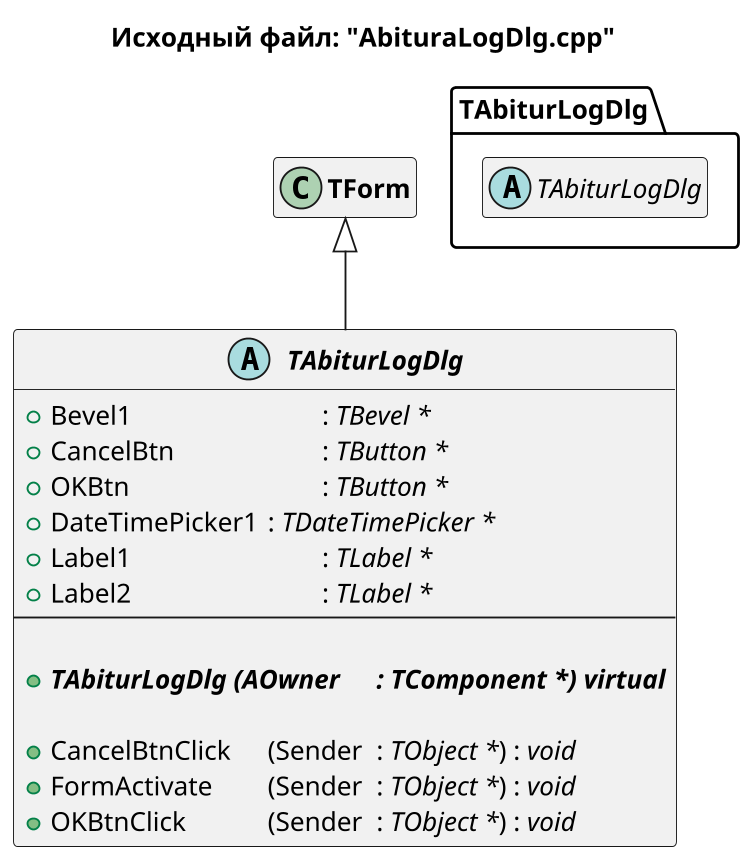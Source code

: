 @startuml AbituraLogDlg.cpp

title Исходный файл: "AbituraLogDlg.cpp"

scale 750 width

"<b>TAbiturLogDlg</b>" -up-|> "<b>TForm</b>"

hide "<b>TForm</b>" members

abstract "<b>TAbiturLogDlg</b>"
{
    + Bevel1 \t\t\t\t: <i>TBevel *</i>
    + CancelBtn \t\t\t: <i>TButton *</i>
    + OKBtn \t\t\t\t: <i>TButton *</i>
    + DateTimePicker1 \t: <i>TDateTimePicker *</i>
    + Label1 \t\t\t\t: <i>TLabel *</i>
    + Label2 \t\t\t\t: <i>TLabel *</i>
    --
    
    + <b>{abstract} TAbiturLogDlg (AOwner \t: <i>TComponent *</i>) virtual</b>

    + CancelBtnClick \t(Sender \t: <i>TObject *</i>) : <i>void</i>
    + FormActivate \t(Sender \t: <i>TObject *</i>) : <i>void</i>
    + OKBtnClick \t\t(Sender \t: <i>TObject *</i>) : <i>void</i>
}


package TAbiturLogDlg <<Folder>>
{
    abstract TAbiturLogDlg
    hide  TAbiturLogDlg members
}

@enduml